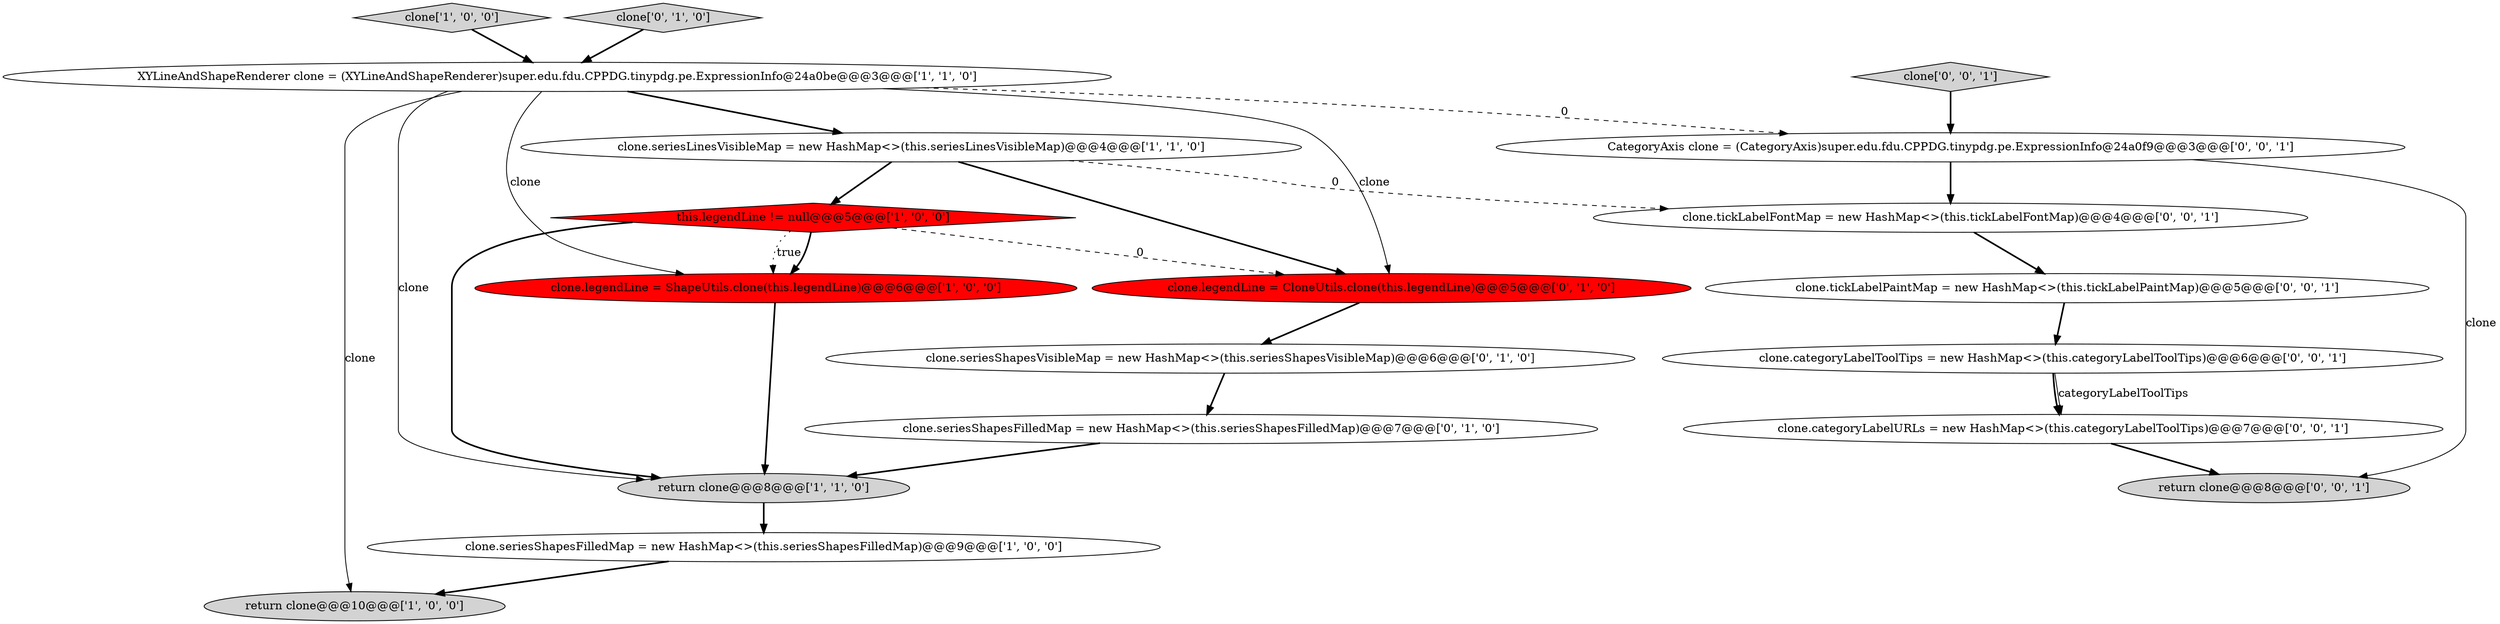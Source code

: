 digraph {
7 [style = filled, label = "clone.seriesShapesFilledMap = new HashMap<>(this.seriesShapesFilledMap)@@@9@@@['1', '0', '0']", fillcolor = white, shape = ellipse image = "AAA0AAABBB1BBB"];
17 [style = filled, label = "clone.categoryLabelURLs = new HashMap<>(this.categoryLabelToolTips)@@@7@@@['0', '0', '1']", fillcolor = white, shape = ellipse image = "AAA0AAABBB3BBB"];
16 [style = filled, label = "clone['0', '0', '1']", fillcolor = lightgray, shape = diamond image = "AAA0AAABBB3BBB"];
5 [style = filled, label = "clone['1', '0', '0']", fillcolor = lightgray, shape = diamond image = "AAA0AAABBB1BBB"];
0 [style = filled, label = "this.legendLine != null@@@5@@@['1', '0', '0']", fillcolor = red, shape = diamond image = "AAA1AAABBB1BBB"];
10 [style = filled, label = "clone['0', '1', '0']", fillcolor = lightgray, shape = diamond image = "AAA0AAABBB2BBB"];
14 [style = filled, label = "CategoryAxis clone = (CategoryAxis)super.edu.fdu.CPPDG.tinypdg.pe.ExpressionInfo@24a0f9@@@3@@@['0', '0', '1']", fillcolor = white, shape = ellipse image = "AAA0AAABBB3BBB"];
8 [style = filled, label = "clone.seriesShapesFilledMap = new HashMap<>(this.seriesShapesFilledMap)@@@7@@@['0', '1', '0']", fillcolor = white, shape = ellipse image = "AAA0AAABBB2BBB"];
15 [style = filled, label = "clone.tickLabelPaintMap = new HashMap<>(this.tickLabelPaintMap)@@@5@@@['0', '0', '1']", fillcolor = white, shape = ellipse image = "AAA0AAABBB3BBB"];
4 [style = filled, label = "clone.legendLine = ShapeUtils.clone(this.legendLine)@@@6@@@['1', '0', '0']", fillcolor = red, shape = ellipse image = "AAA1AAABBB1BBB"];
1 [style = filled, label = "return clone@@@8@@@['1', '1', '0']", fillcolor = lightgray, shape = ellipse image = "AAA0AAABBB1BBB"];
12 [style = filled, label = "clone.categoryLabelToolTips = new HashMap<>(this.categoryLabelToolTips)@@@6@@@['0', '0', '1']", fillcolor = white, shape = ellipse image = "AAA0AAABBB3BBB"];
11 [style = filled, label = "clone.seriesShapesVisibleMap = new HashMap<>(this.seriesShapesVisibleMap)@@@6@@@['0', '1', '0']", fillcolor = white, shape = ellipse image = "AAA0AAABBB2BBB"];
13 [style = filled, label = "clone.tickLabelFontMap = new HashMap<>(this.tickLabelFontMap)@@@4@@@['0', '0', '1']", fillcolor = white, shape = ellipse image = "AAA0AAABBB3BBB"];
18 [style = filled, label = "return clone@@@8@@@['0', '0', '1']", fillcolor = lightgray, shape = ellipse image = "AAA0AAABBB3BBB"];
2 [style = filled, label = "clone.seriesLinesVisibleMap = new HashMap<>(this.seriesLinesVisibleMap)@@@4@@@['1', '1', '0']", fillcolor = white, shape = ellipse image = "AAA0AAABBB1BBB"];
6 [style = filled, label = "return clone@@@10@@@['1', '0', '0']", fillcolor = lightgray, shape = ellipse image = "AAA0AAABBB1BBB"];
9 [style = filled, label = "clone.legendLine = CloneUtils.clone(this.legendLine)@@@5@@@['0', '1', '0']", fillcolor = red, shape = ellipse image = "AAA1AAABBB2BBB"];
3 [style = filled, label = "XYLineAndShapeRenderer clone = (XYLineAndShapeRenderer)super.edu.fdu.CPPDG.tinypdg.pe.ExpressionInfo@24a0be@@@3@@@['1', '1', '0']", fillcolor = white, shape = ellipse image = "AAA0AAABBB1BBB"];
5->3 [style = bold, label=""];
9->11 [style = bold, label=""];
3->9 [style = solid, label="clone"];
0->4 [style = dotted, label="true"];
12->17 [style = bold, label=""];
10->3 [style = bold, label=""];
2->9 [style = bold, label=""];
12->17 [style = solid, label="categoryLabelToolTips"];
1->7 [style = bold, label=""];
8->1 [style = bold, label=""];
2->0 [style = bold, label=""];
3->4 [style = solid, label="clone"];
3->2 [style = bold, label=""];
14->18 [style = solid, label="clone"];
0->4 [style = bold, label=""];
2->13 [style = dashed, label="0"];
0->1 [style = bold, label=""];
3->1 [style = solid, label="clone"];
7->6 [style = bold, label=""];
11->8 [style = bold, label=""];
16->14 [style = bold, label=""];
4->1 [style = bold, label=""];
15->12 [style = bold, label=""];
13->15 [style = bold, label=""];
14->13 [style = bold, label=""];
0->9 [style = dashed, label="0"];
3->14 [style = dashed, label="0"];
17->18 [style = bold, label=""];
3->6 [style = solid, label="clone"];
}
